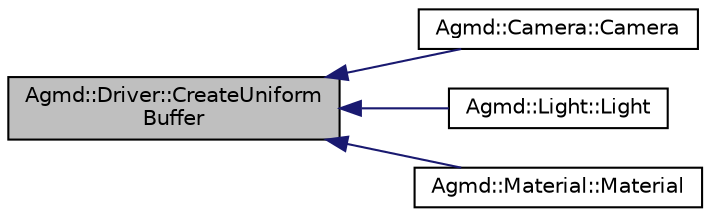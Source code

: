 digraph "Agmd::Driver::CreateUniformBuffer"
{
  edge [fontname="Helvetica",fontsize="10",labelfontname="Helvetica",labelfontsize="10"];
  node [fontname="Helvetica",fontsize="10",shape=record];
  rankdir="LR";
  Node1 [label="Agmd::Driver::CreateUniform\lBuffer",height=0.2,width=0.4,color="black", fillcolor="grey75", style="filled" fontcolor="black"];
  Node1 -> Node2 [dir="back",color="midnightblue",fontsize="10",style="solid",fontname="Helvetica"];
  Node2 [label="Agmd::Camera::Camera",height=0.2,width=0.4,color="black", fillcolor="white", style="filled",URL="$class_agmd_1_1_camera.html#a9f1bfd55d1d95a0ca43cf050ca8d88d6"];
  Node1 -> Node3 [dir="back",color="midnightblue",fontsize="10",style="solid",fontname="Helvetica"];
  Node3 [label="Agmd::Light::Light",height=0.2,width=0.4,color="black", fillcolor="white", style="filled",URL="$class_agmd_1_1_light.html#aa560a0216af49d495220863b1594ec0b"];
  Node1 -> Node4 [dir="back",color="midnightblue",fontsize="10",style="solid",fontname="Helvetica"];
  Node4 [label="Agmd::Material::Material",height=0.2,width=0.4,color="black", fillcolor="white", style="filled",URL="$class_agmd_1_1_material.html#a7c35bec59889965c3904ded79421118d"];
}
